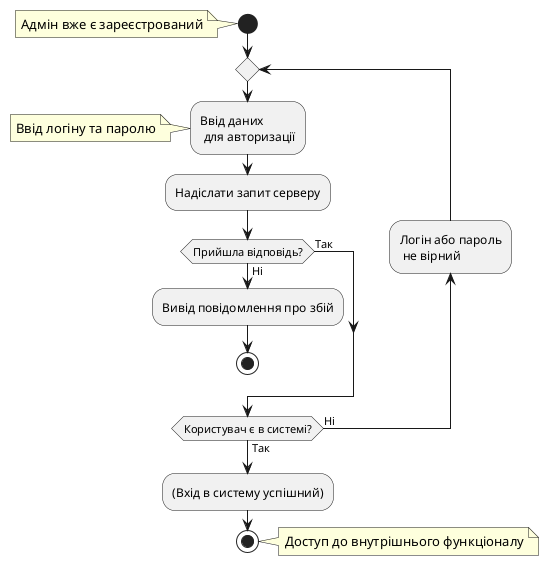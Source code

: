 @startuml
start 
note left: Адмін вже є зареєстрований
repeat 
    :Ввід даних\n для авторизації;
    note left: Ввід логіну та паролю
    :Надіслати запит серверу;
    if(Прийшла відповідь?) then (Ні)
    :Вивід повідомлення про збій;
    stop
    else (Так) 
    endif
    backward :Логін або пароль\n не вірний;
repeat while(Користувач є в системі?) is (Ні) not (Так)
:(Вхід в систему успішний);
stop
note right: Доступ до внутрішнього функціоналу
@enduml
